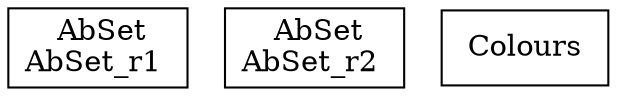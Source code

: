 digraph {
AbSet_r1 [ label=" AbSet\nAbSet_r1 " shape= box ]
AbSet_r2 [ label=" AbSet\nAbSet_r2 " shape= box ]
Colours [ label=" Colours " shape= box ]

}
